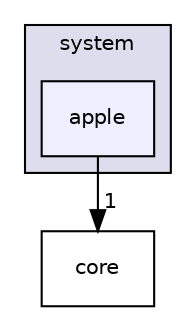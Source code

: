 digraph "/home/travis/build/tobanteAudio/moci/moci/moci/system/apple" {
  compound=true
  node [ fontsize="10", fontname="Helvetica"];
  edge [ labelfontsize="10", labelfontname="Helvetica"];
  subgraph clusterdir_b4afb62d6b113f353bba0f1b3d71b3e4 {
    graph [ bgcolor="#ddddee", pencolor="black", label="system" fontname="Helvetica", fontsize="10", URL="dir_b4afb62d6b113f353bba0f1b3d71b3e4.html"]
  dir_d57096dae1ff1904290943eb9944dfbb [shape=box, label="apple", style="filled", fillcolor="#eeeeff", pencolor="black", URL="dir_d57096dae1ff1904290943eb9944dfbb.html"];
  }
  dir_a5d68fd60807d249c924c5f8088b8941 [shape=box label="core" URL="dir_a5d68fd60807d249c924c5f8088b8941.html"];
  dir_d57096dae1ff1904290943eb9944dfbb->dir_a5d68fd60807d249c924c5f8088b8941 [headlabel="1", labeldistance=1.5 headhref="dir_000016_000005.html"];
}
